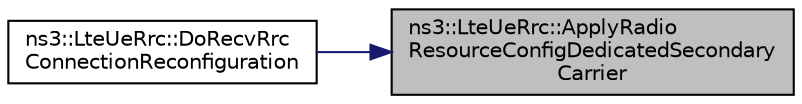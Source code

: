 digraph "ns3::LteUeRrc::ApplyRadioResourceConfigDedicatedSecondaryCarrier"
{
 // LATEX_PDF_SIZE
  edge [fontname="Helvetica",fontsize="10",labelfontname="Helvetica",labelfontsize="10"];
  node [fontname="Helvetica",fontsize="10",shape=record];
  rankdir="RL";
  Node1 [label="ns3::LteUeRrc::ApplyRadio\lResourceConfigDedicatedSecondary\lCarrier",height=0.2,width=0.4,color="black", fillcolor="grey75", style="filled", fontcolor="black",tooltip="Apply radio resource config dedicated secondary carrier."];
  Node1 -> Node2 [dir="back",color="midnightblue",fontsize="10",style="solid",fontname="Helvetica"];
  Node2 [label="ns3::LteUeRrc::DoRecvRrc\lConnectionReconfiguration",height=0.2,width=0.4,color="black", fillcolor="white", style="filled",URL="$classns3_1_1_lte_ue_rrc.html#a010d1adc54671f4a4801ff1c0e831f15",tooltip="Part of the RRC protocol."];
}
